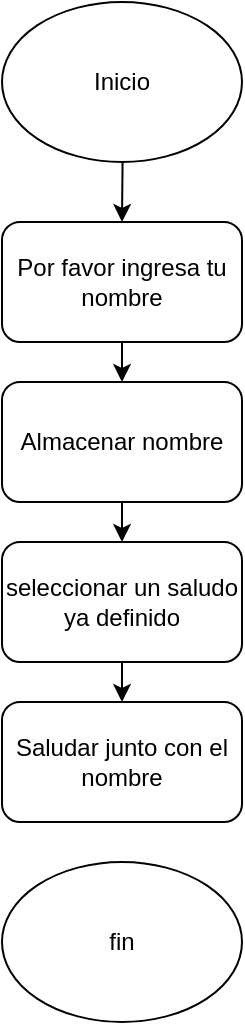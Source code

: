 <mxfile>
    <diagram id="sEwCsCMoznR07i1ciVVq" name="Página-1">
        <mxGraphModel dx="414" dy="286" grid="1" gridSize="10" guides="1" tooltips="1" connect="1" arrows="1" fold="1" page="1" pageScale="1" pageWidth="850" pageHeight="1100" math="0" shadow="0">
            <root>
                <mxCell id="0"/>
                <mxCell id="1" parent="0"/>
                <mxCell id="4" value="" style="edgeStyle=none;html=1;" edge="1" parent="1" source="2" target="3">
                    <mxGeometry relative="1" as="geometry"/>
                </mxCell>
                <mxCell id="2" value="Inicio" style="ellipse;whiteSpace=wrap;html=1;" vertex="1" parent="1">
                    <mxGeometry x="160" y="10" width="120" height="80" as="geometry"/>
                </mxCell>
                <mxCell id="6" value="" style="edgeStyle=none;html=1;" edge="1" parent="1" source="3" target="5">
                    <mxGeometry relative="1" as="geometry"/>
                </mxCell>
                <mxCell id="3" value="Por favor ingresa tu nombre" style="rounded=1;whiteSpace=wrap;html=1;" vertex="1" parent="1">
                    <mxGeometry x="160" y="120" width="120" height="60" as="geometry"/>
                </mxCell>
                <mxCell id="8" value="" style="edgeStyle=none;html=1;" edge="1" parent="1" source="5" target="7">
                    <mxGeometry relative="1" as="geometry"/>
                </mxCell>
                <mxCell id="5" value="Almacenar nombre" style="rounded=1;whiteSpace=wrap;html=1;" vertex="1" parent="1">
                    <mxGeometry x="160" y="200" width="120" height="60" as="geometry"/>
                </mxCell>
                <mxCell id="10" value="" style="edgeStyle=none;html=1;" edge="1" parent="1" source="7" target="9">
                    <mxGeometry relative="1" as="geometry"/>
                </mxCell>
                <mxCell id="7" value="seleccionar un saludo ya definido" style="rounded=1;whiteSpace=wrap;html=1;" vertex="1" parent="1">
                    <mxGeometry x="160" y="280" width="120" height="60" as="geometry"/>
                </mxCell>
                <mxCell id="9" value="Saludar junto con el nombre" style="rounded=1;whiteSpace=wrap;html=1;" vertex="1" parent="1">
                    <mxGeometry x="160" y="360" width="120" height="60" as="geometry"/>
                </mxCell>
                <mxCell id="11" value="fin" style="ellipse;whiteSpace=wrap;html=1;" vertex="1" parent="1">
                    <mxGeometry x="160" y="440" width="120" height="80" as="geometry"/>
                </mxCell>
            </root>
        </mxGraphModel>
    </diagram>
</mxfile>